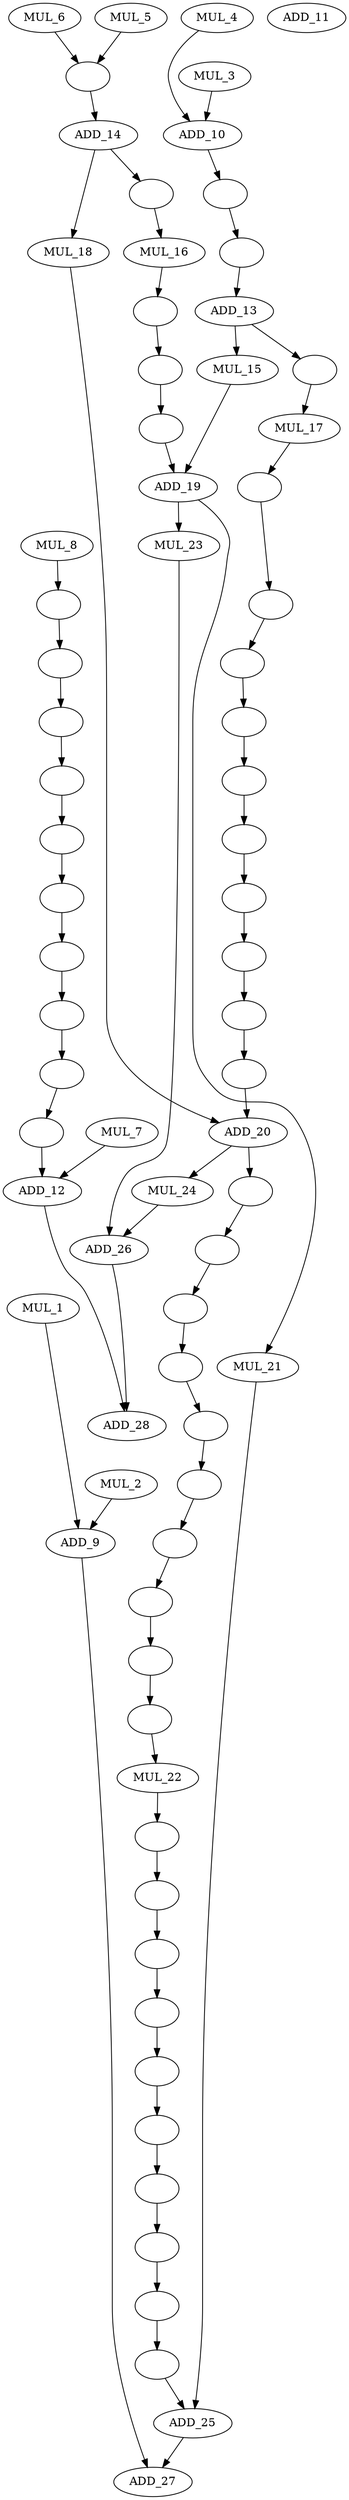 strict digraph "arf" {
node [label=""];
edge [weight=""];
MUL_1 [label=MUL_1];
MUL_2 [label=MUL_2];
MUL_3 [label=MUL_3];
MUL_4 [label=MUL_4];
MUL_5 [label=MUL_5];
MUL_6 [label=MUL_6];
MUL_7 [label=MUL_7];
MUL_8 [label=MUL_8];
ADD_9 [label=ADD_9];
ADD_10 [label=ADD_10];
ADD_ [label=ADD_11];
ADD_12 [label=ADD_12];
ADD_13 [label=ADD_13];
ADD_14 [label=ADD_14];
MUL_15 [label=MUL_15];
MUL_16 [label=MUL_16];
MUL_17 [label=MUL_17];
MUL_18 [label=MUL_18];
ADD_19 [label=ADD_19];
ADD_20 [label=ADD_20];
MUL_21 [label=MUL_21];
MUL_22 [label=MUL_22];
MUL_23 [label=MUL_23];
MUL_24 [label=MUL_24];
ADD_25 [label=ADD_25];
ADD_26 [label=ADD_26];
ADD_27 [label=ADD_27];
ADD_28 [label=ADD_28];
ADD_11;
MUL_8_ADD_12_0;
MUL_8_ADD_12_1;
MUL_8_ADD_12_2;
MUL_8_ADD_12_3;
MUL_8_ADD_12_4;
MUL_8_ADD_12_5;
MUL_8_ADD_12_6;
MUL_8_ADD_12_7;
MUL_8_ADD_12_8;
MUL_8_ADD_12_9;
ADD_10_ADD_13_0;
ADD_10_ADD_13_1;
ADD_13_MUL_17_0;
ADD_14_MUL_16_0;
MUL_16_ADD_19_0;
MUL_16_ADD_19_1;
MUL_16_ADD_19_2;
MUL_17_ADD_20_0;
MUL_17_ADD_20_1;
MUL_17_ADD_20_2;
MUL_17_ADD_20_3;
MUL_17_ADD_20_4;
MUL_17_ADD_20_5;
MUL_17_ADD_20_6;
MUL_17_ADD_20_7;
MUL_17_ADD_20_8;
MUL_17_ADD_20_9;
ADD_20_MUL_22_0;
ADD_20_MUL_22_1;
ADD_20_MUL_22_2;
ADD_20_MUL_22_3;
ADD_20_MUL_22_4;
ADD_20_MUL_22_5;
ADD_20_MUL_22_6;
ADD_20_MUL_22_7;
ADD_20_MUL_22_8;
ADD_20_MUL_22_9;
MUL_22_ADD_25_0;
MUL_22_ADD_25_1;
MUL_22_ADD_25_2;
MUL_22_ADD_25_3;
MUL_22_ADD_25_4;
MUL_22_ADD_25_5;
MUL_22_ADD_25_6;
MUL_22_ADD_25_7;
MUL_22_ADD_25_8;
MUL_22_ADD_25_9;
MUL_1 -> ADD_9  [weight=0];
MUL_2 -> ADD_9  [weight=0];
MUL_3 -> ADD_10  [weight=0];
MUL_4 -> ADD_10  [weight=0];
MUL_5 -> ADD_11  [weight=0];
MUL_6 -> ADD_11  [weight=0];
MUL_7 -> ADD_12  [weight=0];
MUL_8 -> MUL_8_ADD_12_0  [weight=0];
ADD_9 -> ADD_27  [weight=0];
ADD_10 -> ADD_10_ADD_13_0  [weight=0];
ADD_12 -> ADD_28  [weight=0];
ADD_13 -> MUL_15  [weight=0];
ADD_13 -> ADD_13_MUL_17_0  [weight=0];
ADD_14 -> MUL_18  [weight=0];
ADD_14 -> ADD_14_MUL_16_0  [weight=0];
MUL_15 -> ADD_19  [weight=0];
MUL_16 -> MUL_16_ADD_19_0  [weight=0];
MUL_17 -> MUL_17_ADD_20_0  [weight=0];
MUL_18 -> ADD_20  [weight=0];
ADD_19 -> MUL_21  [weight=0];
ADD_19 -> MUL_23  [weight=0];
ADD_20 -> MUL_24  [weight=0];
ADD_20 -> ADD_20_MUL_22_0  [weight=0];
MUL_21 -> ADD_25  [weight=0];
MUL_22 -> MUL_22_ADD_25_0  [weight=0];
MUL_23 -> ADD_26  [weight=0];
MUL_24 -> ADD_26  [weight=0];
ADD_25 -> ADD_27  [weight=0];
ADD_26 -> ADD_28  [weight=0];
ADD_11 -> ADD_14  [weight=0];
MUL_8_ADD_12_0 -> MUL_8_ADD_12_1  [weight=0];
MUL_8_ADD_12_1 -> MUL_8_ADD_12_2  [weight=0];
MUL_8_ADD_12_2 -> MUL_8_ADD_12_3  [weight=0];
MUL_8_ADD_12_3 -> MUL_8_ADD_12_4  [weight=0];
MUL_8_ADD_12_4 -> MUL_8_ADD_12_5  [weight=0];
MUL_8_ADD_12_5 -> MUL_8_ADD_12_6  [weight=0];
MUL_8_ADD_12_6 -> MUL_8_ADD_12_7  [weight=0];
MUL_8_ADD_12_7 -> MUL_8_ADD_12_8  [weight=0];
MUL_8_ADD_12_8 -> MUL_8_ADD_12_9  [weight=0];
MUL_8_ADD_12_9 -> ADD_12  [weight=0];
ADD_10_ADD_13_0 -> ADD_10_ADD_13_1  [weight=0];
ADD_10_ADD_13_1 -> ADD_13  [weight=0];
ADD_13_MUL_17_0 -> MUL_17  [weight=0];
ADD_14_MUL_16_0 -> MUL_16  [weight=0];
MUL_16_ADD_19_0 -> MUL_16_ADD_19_1  [weight=0];
MUL_16_ADD_19_1 -> MUL_16_ADD_19_2  [weight=0];
MUL_16_ADD_19_2 -> ADD_19  [weight=0];
MUL_17_ADD_20_0 -> MUL_17_ADD_20_1  [weight=0];
MUL_17_ADD_20_1 -> MUL_17_ADD_20_2  [weight=0];
MUL_17_ADD_20_2 -> MUL_17_ADD_20_3  [weight=0];
MUL_17_ADD_20_3 -> MUL_17_ADD_20_4  [weight=0];
MUL_17_ADD_20_4 -> MUL_17_ADD_20_5  [weight=0];
MUL_17_ADD_20_5 -> MUL_17_ADD_20_6  [weight=0];
MUL_17_ADD_20_6 -> MUL_17_ADD_20_7  [weight=0];
MUL_17_ADD_20_7 -> MUL_17_ADD_20_8  [weight=0];
MUL_17_ADD_20_8 -> MUL_17_ADD_20_9  [weight=0];
MUL_17_ADD_20_9 -> ADD_20  [weight=0];
ADD_20_MUL_22_0 -> ADD_20_MUL_22_1  [weight=0];
ADD_20_MUL_22_1 -> ADD_20_MUL_22_2  [weight=0];
ADD_20_MUL_22_2 -> ADD_20_MUL_22_3  [weight=0];
ADD_20_MUL_22_3 -> ADD_20_MUL_22_4  [weight=0];
ADD_20_MUL_22_4 -> ADD_20_MUL_22_5  [weight=0];
ADD_20_MUL_22_5 -> ADD_20_MUL_22_6  [weight=0];
ADD_20_MUL_22_6 -> ADD_20_MUL_22_7  [weight=0];
ADD_20_MUL_22_7 -> ADD_20_MUL_22_8  [weight=0];
ADD_20_MUL_22_8 -> ADD_20_MUL_22_9  [weight=0];
ADD_20_MUL_22_9 -> MUL_22  [weight=0];
MUL_22_ADD_25_0 -> MUL_22_ADD_25_1  [weight=0];
MUL_22_ADD_25_1 -> MUL_22_ADD_25_2  [weight=0];
MUL_22_ADD_25_2 -> MUL_22_ADD_25_3  [weight=0];
MUL_22_ADD_25_3 -> MUL_22_ADD_25_4  [weight=0];
MUL_22_ADD_25_4 -> MUL_22_ADD_25_5  [weight=0];
MUL_22_ADD_25_5 -> MUL_22_ADD_25_6  [weight=0];
MUL_22_ADD_25_6 -> MUL_22_ADD_25_7  [weight=0];
MUL_22_ADD_25_7 -> MUL_22_ADD_25_8  [weight=0];
MUL_22_ADD_25_8 -> MUL_22_ADD_25_9  [weight=0];
MUL_22_ADD_25_9 -> ADD_25  [weight=0];
}
